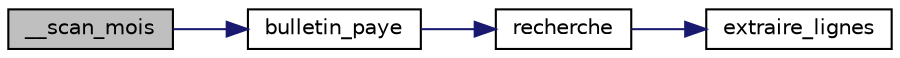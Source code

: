 digraph "__scan_mois"
{
 // INTERACTIVE_SVG=YES
  edge [fontname="Helvetica",fontsize="10",labelfontname="Helvetica",labelfontsize="10"];
  node [fontname="Helvetica",fontsize="10",shape=record];
  rankdir="LR";
  Node0 [label="__scan_mois",height=0.2,width=0.4,color="black", fillcolor="grey75", style="filled", fontcolor="black"];
  Node0 -> Node1 [color="midnightblue",fontsize="10",style="solid",fontname="Helvetica"];
  Node1 [label="bulletin_paye",height=0.2,width=0.4,color="black", fillcolor="white", style="filled",URL="$recherche_8cpp.html#a36576fe3eaca7bc6525c43d9bed05738",tooltip="Crée le répertoire d&#39;exportation d&#39;un bulletin de paye donné pour un matricule, un mois et une année ..."];
  Node1 -> Node2 [color="midnightblue",fontsize="10",style="solid",fontname="Helvetica"];
  Node2 [label="recherche",height=0.2,width=0.4,color="black", fillcolor="white", style="filled",URL="$recherche_8cpp.html#a7c170acf1897b8bcf6e41e3853db1ae0"];
  Node2 -> Node3 [color="midnightblue",fontsize="10",style="solid",fontname="Helvetica"];
  Node3 [label="extraire_lignes",height=0.2,width=0.4,color="black", fillcolor="white", style="filled",URL="$recherche_8cpp.html#abb222aafededdf9d279d03b5fb62bc11",tooltip="Extrait le bulletin de paye correspondant à la ligne de début et de fin dans le fichier XML base de p..."];
}
